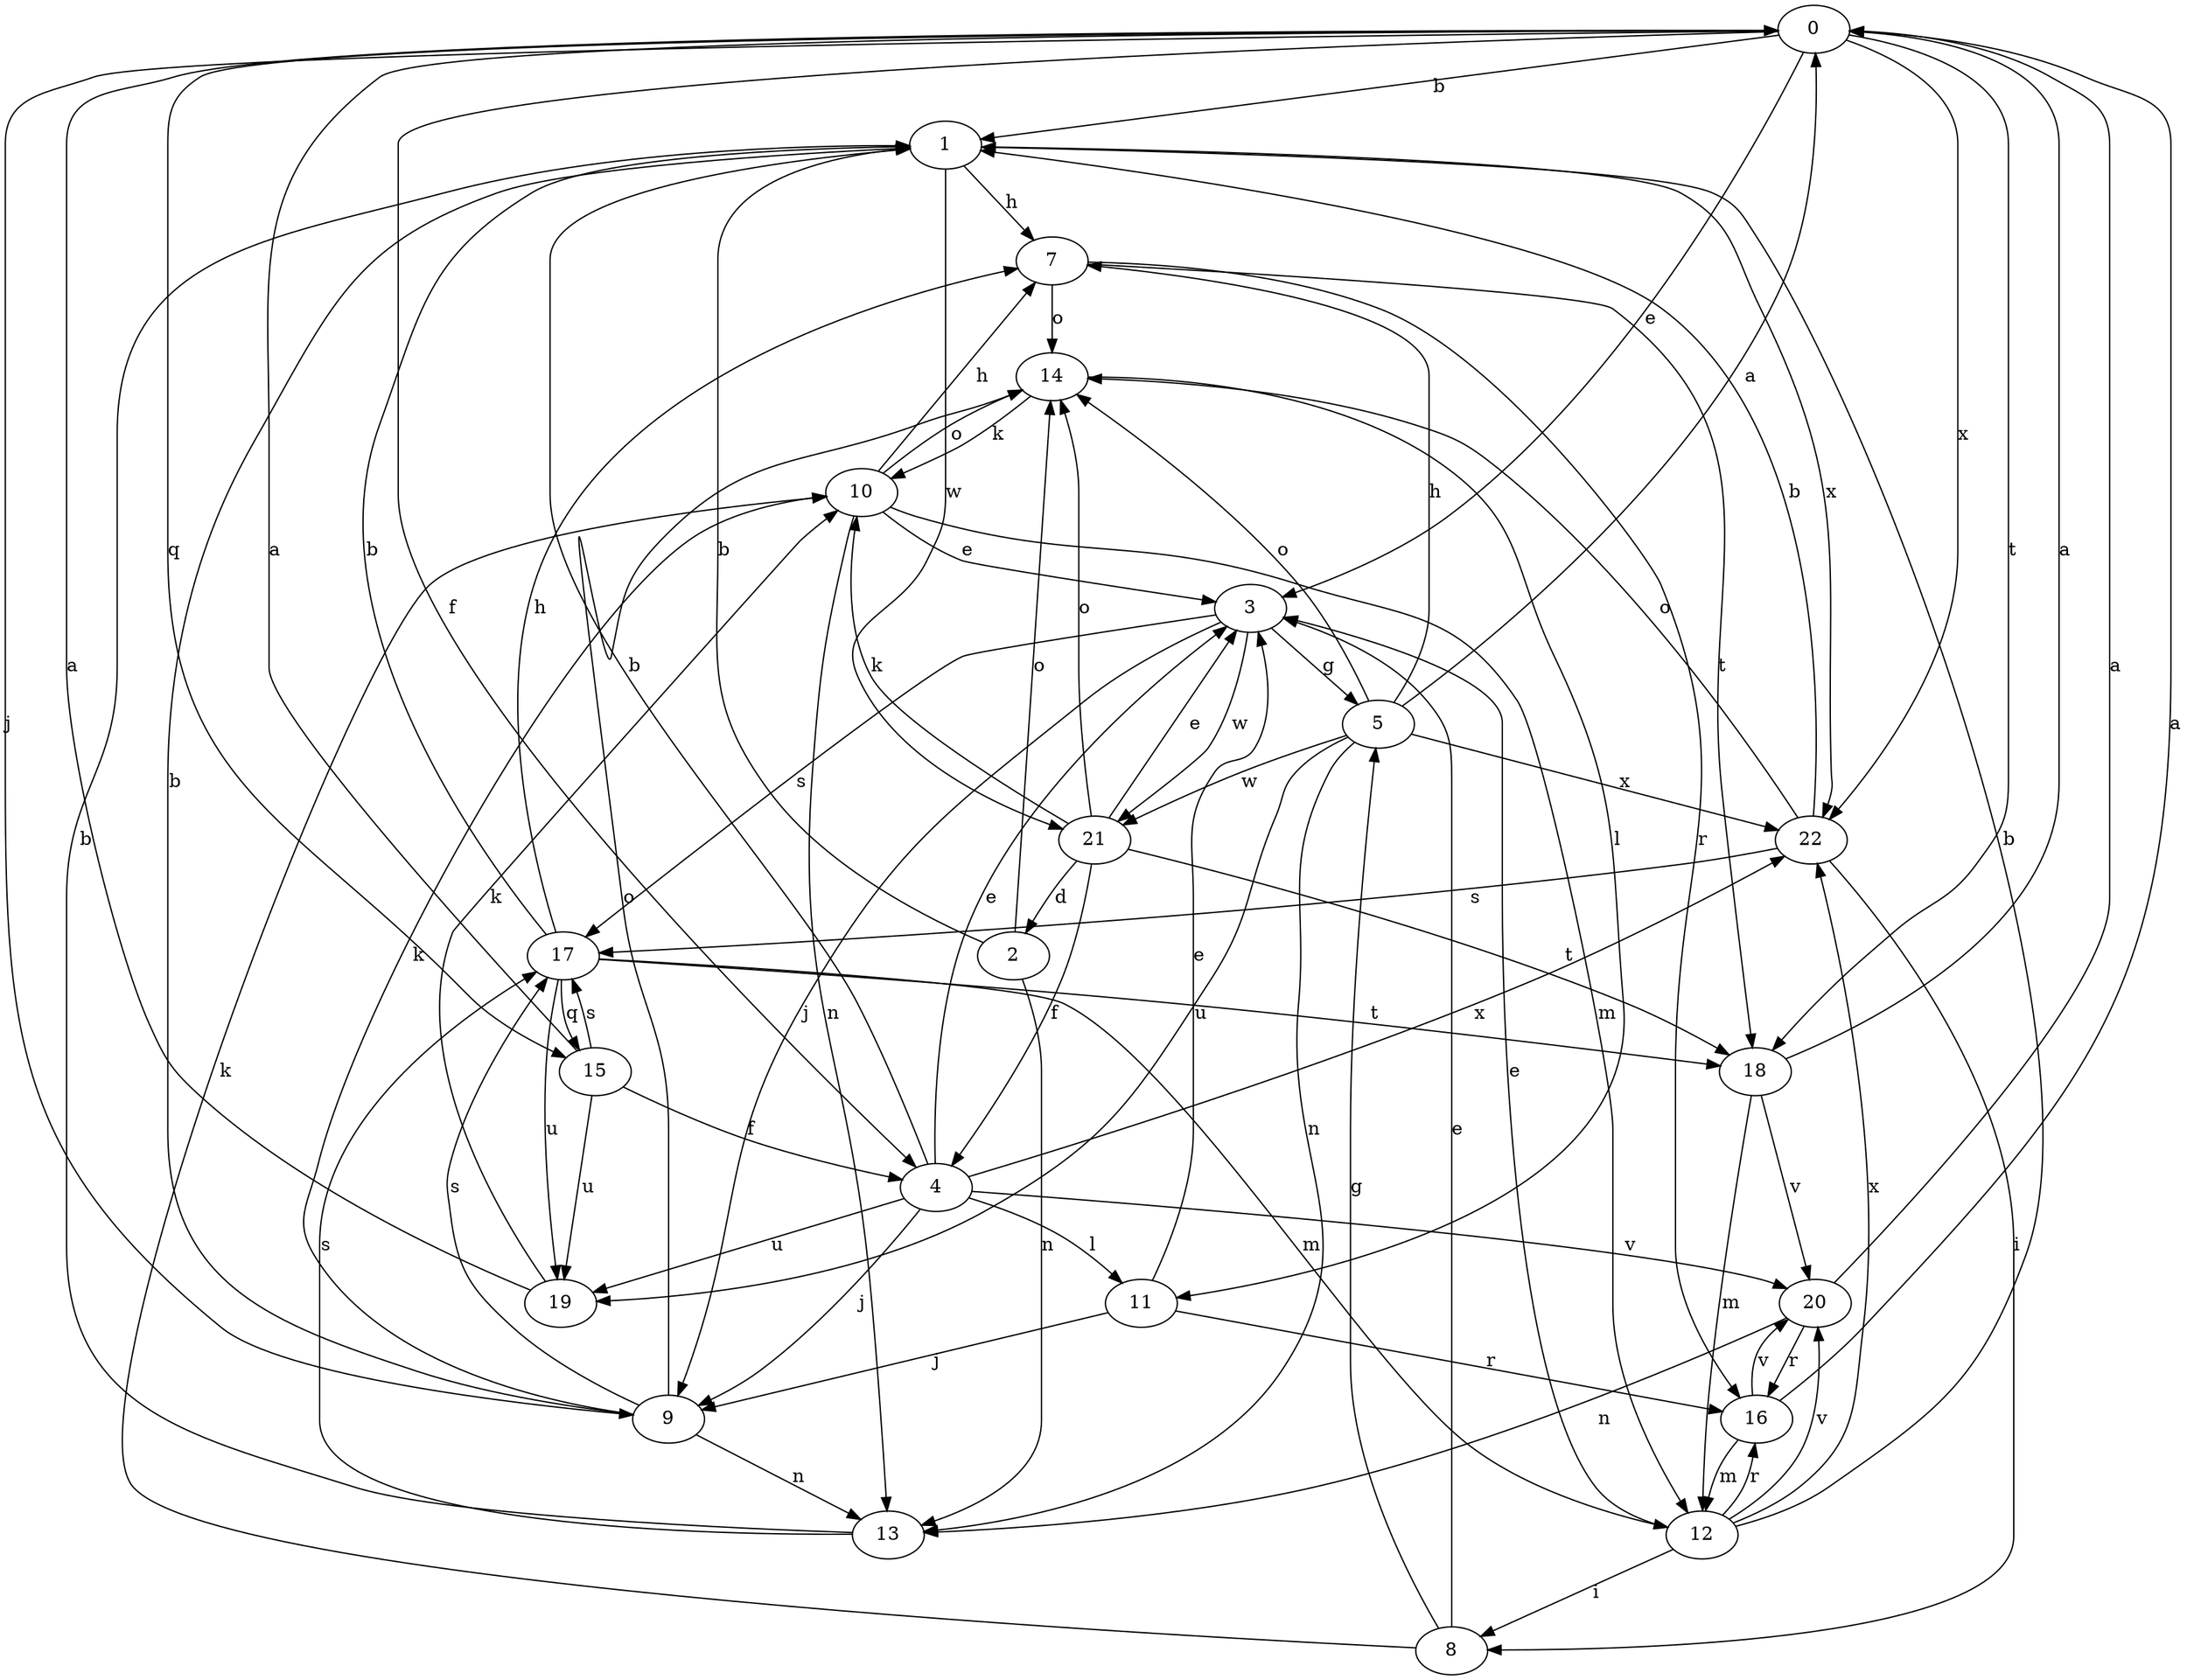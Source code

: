 strict digraph  {
0;
1;
2;
3;
4;
5;
7;
8;
9;
10;
11;
12;
13;
14;
15;
16;
17;
18;
19;
20;
21;
22;
0 -> 1  [label=b];
0 -> 3  [label=e];
0 -> 4  [label=f];
0 -> 9  [label=j];
0 -> 15  [label=q];
0 -> 18  [label=t];
0 -> 22  [label=x];
1 -> 7  [label=h];
1 -> 21  [label=w];
1 -> 22  [label=x];
2 -> 1  [label=b];
2 -> 13  [label=n];
2 -> 14  [label=o];
3 -> 5  [label=g];
3 -> 9  [label=j];
3 -> 17  [label=s];
3 -> 21  [label=w];
4 -> 1  [label=b];
4 -> 3  [label=e];
4 -> 9  [label=j];
4 -> 11  [label=l];
4 -> 19  [label=u];
4 -> 20  [label=v];
4 -> 22  [label=x];
5 -> 0  [label=a];
5 -> 7  [label=h];
5 -> 13  [label=n];
5 -> 14  [label=o];
5 -> 19  [label=u];
5 -> 21  [label=w];
5 -> 22  [label=x];
7 -> 14  [label=o];
7 -> 16  [label=r];
7 -> 18  [label=t];
8 -> 3  [label=e];
8 -> 5  [label=g];
8 -> 10  [label=k];
9 -> 1  [label=b];
9 -> 10  [label=k];
9 -> 13  [label=n];
9 -> 14  [label=o];
9 -> 17  [label=s];
10 -> 3  [label=e];
10 -> 7  [label=h];
10 -> 12  [label=m];
10 -> 13  [label=n];
10 -> 14  [label=o];
11 -> 3  [label=e];
11 -> 9  [label=j];
11 -> 16  [label=r];
12 -> 1  [label=b];
12 -> 3  [label=e];
12 -> 8  [label=i];
12 -> 16  [label=r];
12 -> 20  [label=v];
12 -> 22  [label=x];
13 -> 1  [label=b];
13 -> 17  [label=s];
14 -> 10  [label=k];
14 -> 11  [label=l];
15 -> 0  [label=a];
15 -> 4  [label=f];
15 -> 17  [label=s];
15 -> 19  [label=u];
16 -> 0  [label=a];
16 -> 12  [label=m];
16 -> 20  [label=v];
17 -> 1  [label=b];
17 -> 7  [label=h];
17 -> 12  [label=m];
17 -> 15  [label=q];
17 -> 18  [label=t];
17 -> 19  [label=u];
18 -> 0  [label=a];
18 -> 12  [label=m];
18 -> 20  [label=v];
19 -> 0  [label=a];
19 -> 10  [label=k];
20 -> 0  [label=a];
20 -> 13  [label=n];
20 -> 16  [label=r];
21 -> 2  [label=d];
21 -> 3  [label=e];
21 -> 4  [label=f];
21 -> 10  [label=k];
21 -> 14  [label=o];
21 -> 18  [label=t];
22 -> 1  [label=b];
22 -> 8  [label=i];
22 -> 14  [label=o];
22 -> 17  [label=s];
}
